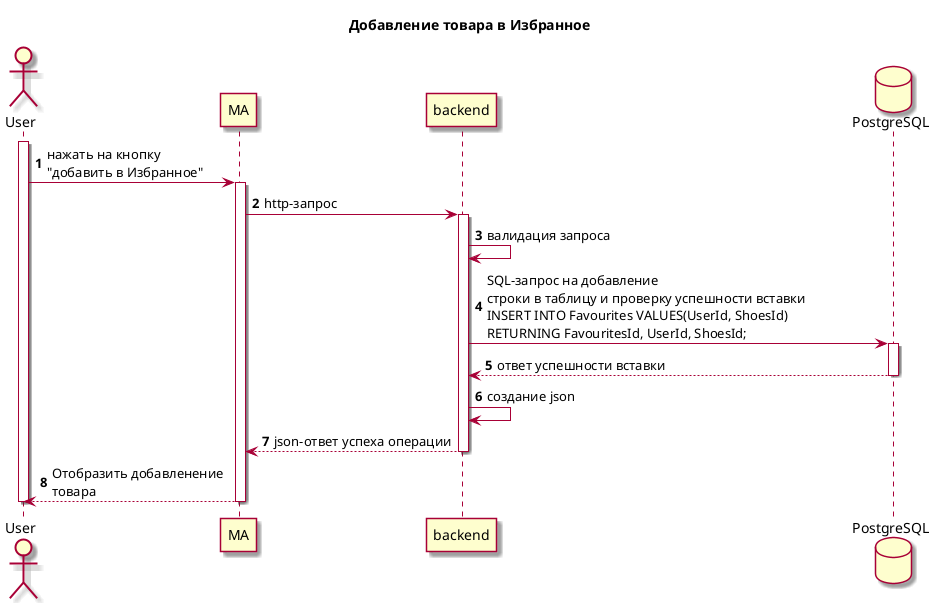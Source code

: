 @startuml
title Добавление товара в Избранное
skin rose
autonumber

actor User
participant MA
participant backend
database PostgreSQL

activate User
User->MA: нажать на кнопку\n"добавить в Избранное"

activate MA
MA->backend: http-запрос

activate backend
backend->backend: валидация запроса
backend->PostgreSQL: SQL-запрос на добавление\
                     \nстроки в таблицу и проверку успешности вставки\
                     \nINSERT INTO Favourites VALUES(UserId, ShoesId)\nRETURNING FavouritesId, UserId, ShoesId;
activate PostgreSQL

PostgreSQL-->backend: ответ успешности вставки
deactivate PostgreSQL
backend->backend: создание json
backend-->MA: json-ответ успеха операции
deactivate backend
MA-->User: Отобразить добавленение\nтовара
deactivate MA
deactivate User

@enduml